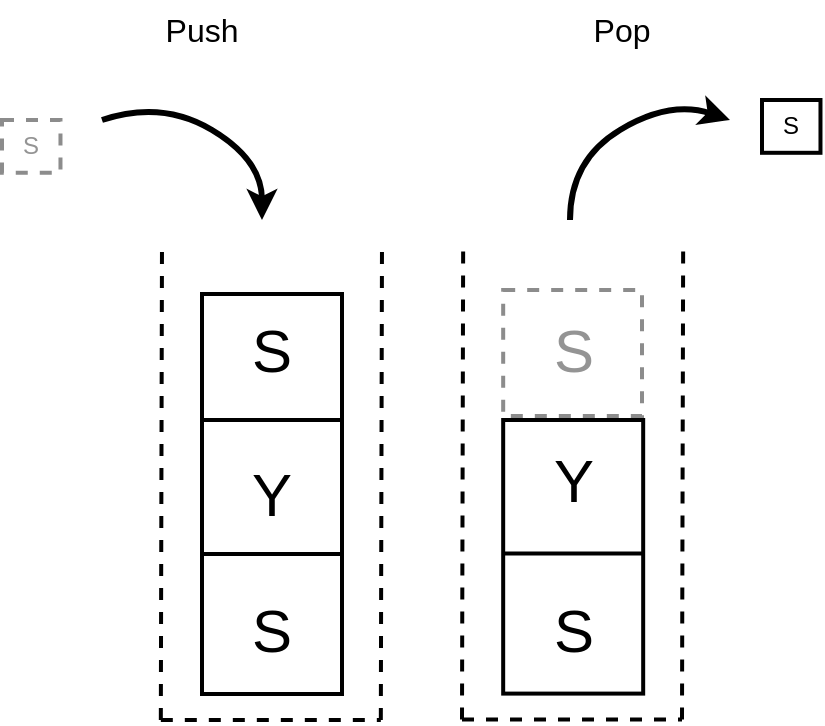 <mxfile version="24.7.12">
  <diagram name="Page-1" id="uUedufk9UOGbAAkUNV6h">
    <mxGraphModel dx="707" dy="678" grid="1" gridSize="10" guides="1" tooltips="1" connect="1" arrows="1" fold="1" page="1" pageScale="1" pageWidth="827" pageHeight="1169" math="0" shadow="0">
      <root>
        <mxCell id="0" />
        <mxCell id="1" parent="0" />
        <mxCell id="Mt6vE0mGcXDzJ4qh7sdB-1" value="" style="rounded=0;whiteSpace=wrap;html=1;fillColor=none;strokeWidth=2;" parent="1" vertex="1">
          <mxGeometry x="150" y="507" width="70" height="200" as="geometry" />
        </mxCell>
        <mxCell id="Mt6vE0mGcXDzJ4qh7sdB-4" value="" style="endArrow=none;html=1;rounded=0;entryX=1;entryY=0.25;entryDx=0;entryDy=0;strokeWidth=2;" parent="1" edge="1">
          <mxGeometry width="50" height="50" relative="1" as="geometry">
            <mxPoint x="150" y="637" as="sourcePoint" />
            <mxPoint x="220" y="637" as="targetPoint" />
            <Array as="points">
              <mxPoint x="190" y="637" />
            </Array>
          </mxGeometry>
        </mxCell>
        <mxCell id="Mt6vE0mGcXDzJ4qh7sdB-6" value="" style="endArrow=none;html=1;rounded=0;entryX=1;entryY=0.25;entryDx=0;entryDy=0;strokeWidth=2;" parent="1" edge="1">
          <mxGeometry width="50" height="50" relative="1" as="geometry">
            <mxPoint x="150" y="570" as="sourcePoint" />
            <mxPoint x="220" y="570" as="targetPoint" />
            <Array as="points">
              <mxPoint x="190" y="570" />
            </Array>
          </mxGeometry>
        </mxCell>
        <mxCell id="Mt6vE0mGcXDzJ4qh7sdB-11" value="" style="endArrow=none;html=1;rounded=0;strokeWidth=2;dashed=1;" parent="1" edge="1">
          <mxGeometry width="50" height="50" relative="1" as="geometry">
            <mxPoint x="129.41" y="720" as="sourcePoint" />
            <mxPoint x="130" y="480" as="targetPoint" />
          </mxGeometry>
        </mxCell>
        <mxCell id="Mt6vE0mGcXDzJ4qh7sdB-13" value="" style="endArrow=none;html=1;rounded=0;strokeWidth=2;dashed=1;" parent="1" edge="1">
          <mxGeometry width="50" height="50" relative="1" as="geometry">
            <mxPoint x="129.41" y="720" as="sourcePoint" />
            <mxPoint x="239.41" y="720" as="targetPoint" />
          </mxGeometry>
        </mxCell>
        <mxCell id="Mt6vE0mGcXDzJ4qh7sdB-14" value="" style="endArrow=none;html=1;rounded=0;strokeWidth=2;dashed=1;" parent="1" edge="1">
          <mxGeometry width="50" height="50" relative="1" as="geometry">
            <mxPoint x="239.41" y="720" as="sourcePoint" />
            <mxPoint x="240" y="480" as="targetPoint" />
          </mxGeometry>
        </mxCell>
        <mxCell id="Mt6vE0mGcXDzJ4qh7sdB-17" value="&lt;font style=&quot;font-size: 30px;&quot;&gt;S&lt;/font&gt;" style="text;html=1;align=center;verticalAlign=middle;whiteSpace=wrap;rounded=0;" parent="1" vertex="1">
          <mxGeometry x="155" y="519.8" width="60" height="30" as="geometry" />
        </mxCell>
        <mxCell id="Mt6vE0mGcXDzJ4qh7sdB-18" value="&lt;font style=&quot;font-size: 30px;&quot;&gt;Y&lt;/font&gt;" style="text;html=1;align=center;verticalAlign=middle;whiteSpace=wrap;rounded=0;" parent="1" vertex="1">
          <mxGeometry x="155" y="591.8" width="60" height="30" as="geometry" />
        </mxCell>
        <mxCell id="Mt6vE0mGcXDzJ4qh7sdB-19" value="&lt;font style=&quot;font-size: 30px;&quot;&gt;S&lt;/font&gt;" style="text;html=1;align=center;verticalAlign=middle;whiteSpace=wrap;rounded=0;" parent="1" vertex="1">
          <mxGeometry x="155" y="660" width="60" height="30" as="geometry" />
        </mxCell>
        <mxCell id="Mt6vE0mGcXDzJ4qh7sdB-20" value="" style="rounded=0;whiteSpace=wrap;html=1;fillColor=none;strokeWidth=2;" parent="1" vertex="1">
          <mxGeometry x="300.59" y="570" width="70" height="136.8" as="geometry" />
        </mxCell>
        <mxCell id="Mt6vE0mGcXDzJ4qh7sdB-21" value="" style="endArrow=none;html=1;rounded=0;entryX=1;entryY=0.25;entryDx=0;entryDy=0;strokeWidth=2;" parent="1" edge="1">
          <mxGeometry width="50" height="50" relative="1" as="geometry">
            <mxPoint x="300.59" y="636.8" as="sourcePoint" />
            <mxPoint x="370.59" y="636.8" as="targetPoint" />
            <Array as="points">
              <mxPoint x="340.59" y="636.8" />
            </Array>
          </mxGeometry>
        </mxCell>
        <mxCell id="Mt6vE0mGcXDzJ4qh7sdB-23" value="" style="endArrow=none;html=1;rounded=0;strokeWidth=2;dashed=1;" parent="1" edge="1">
          <mxGeometry width="50" height="50" relative="1" as="geometry">
            <mxPoint x="280" y="719.8" as="sourcePoint" />
            <mxPoint x="280.59" y="479.8" as="targetPoint" />
          </mxGeometry>
        </mxCell>
        <mxCell id="Mt6vE0mGcXDzJ4qh7sdB-24" value="" style="endArrow=none;html=1;rounded=0;strokeWidth=2;dashed=1;" parent="1" edge="1">
          <mxGeometry width="50" height="50" relative="1" as="geometry">
            <mxPoint x="280" y="719.8" as="sourcePoint" />
            <mxPoint x="390" y="719.8" as="targetPoint" />
          </mxGeometry>
        </mxCell>
        <mxCell id="Mt6vE0mGcXDzJ4qh7sdB-25" value="" style="endArrow=none;html=1;rounded=0;strokeWidth=2;dashed=1;" parent="1" edge="1">
          <mxGeometry width="50" height="50" relative="1" as="geometry">
            <mxPoint x="390" y="719.8" as="sourcePoint" />
            <mxPoint x="390.59" y="479.8" as="targetPoint" />
          </mxGeometry>
        </mxCell>
        <mxCell id="Mt6vE0mGcXDzJ4qh7sdB-26" value="&lt;font color=&quot;#949494&quot; style=&quot;font-size: 30px;&quot;&gt;S&lt;/font&gt;" style="text;html=1;align=center;verticalAlign=middle;whiteSpace=wrap;rounded=0;" parent="1" vertex="1">
          <mxGeometry x="305.59" y="519.8" width="60" height="30" as="geometry" />
        </mxCell>
        <mxCell id="Mt6vE0mGcXDzJ4qh7sdB-27" value="&lt;font style=&quot;font-size: 30px;&quot;&gt;Y&lt;/font&gt;" style="text;html=1;align=center;verticalAlign=middle;whiteSpace=wrap;rounded=0;" parent="1" vertex="1">
          <mxGeometry x="305.59" y="584.8" width="60" height="30" as="geometry" />
        </mxCell>
        <mxCell id="Mt6vE0mGcXDzJ4qh7sdB-28" value="&lt;font style=&quot;font-size: 30px;&quot;&gt;S&lt;/font&gt;" style="text;html=1;align=center;verticalAlign=middle;whiteSpace=wrap;rounded=0;" parent="1" vertex="1">
          <mxGeometry x="305.59" y="659.8" width="60" height="30" as="geometry" />
        </mxCell>
        <mxCell id="Mt6vE0mGcXDzJ4qh7sdB-29" value="" style="curved=1;endArrow=classic;html=1;rounded=0;strokeWidth=3;" parent="1" edge="1">
          <mxGeometry width="50" height="50" relative="1" as="geometry">
            <mxPoint x="100" y="420" as="sourcePoint" />
            <mxPoint x="180" y="470" as="targetPoint" />
            <Array as="points">
              <mxPoint x="130" y="410" />
              <mxPoint x="180" y="440" />
            </Array>
          </mxGeometry>
        </mxCell>
        <mxCell id="Mt6vE0mGcXDzJ4qh7sdB-30" value="&lt;font color=&quot;#949494&quot;&gt;S&lt;/font&gt;" style="rounded=0;whiteSpace=wrap;html=1;fillColor=none;dashed=1;strokeWidth=2;strokeColor=#8C8C8C;" parent="1" vertex="1">
          <mxGeometry x="50" y="420" width="29.24" height="26.4" as="geometry" />
        </mxCell>
        <mxCell id="Mt6vE0mGcXDzJ4qh7sdB-34" value="" style="curved=1;endArrow=classic;html=1;rounded=0;strokeWidth=3;" parent="1" edge="1">
          <mxGeometry width="50" height="50" relative="1" as="geometry">
            <mxPoint x="334" y="470" as="sourcePoint" />
            <mxPoint x="414" y="420" as="targetPoint" />
            <Array as="points">
              <mxPoint x="334" y="440" />
              <mxPoint x="384" y="410" />
            </Array>
          </mxGeometry>
        </mxCell>
        <mxCell id="Mt6vE0mGcXDzJ4qh7sdB-35" value="S" style="rounded=0;whiteSpace=wrap;html=1;fillColor=none;strokeWidth=2;" parent="1" vertex="1">
          <mxGeometry x="430" y="410" width="29.24" height="26.4" as="geometry" />
        </mxCell>
        <mxCell id="Mt6vE0mGcXDzJ4qh7sdB-36" value="" style="rounded=0;whiteSpace=wrap;html=1;fillColor=none;dashed=1;strokeWidth=2;strokeColor=#8C8C8C;" parent="1" vertex="1">
          <mxGeometry x="300.59" y="505" width="69.41" height="63" as="geometry" />
        </mxCell>
        <mxCell id="Mt6vE0mGcXDzJ4qh7sdB-37" value="Push" style="text;html=1;align=center;verticalAlign=middle;whiteSpace=wrap;rounded=0;fontSize=16;fontStyle=0" parent="1" vertex="1">
          <mxGeometry x="120" y="360" width="60" height="30" as="geometry" />
        </mxCell>
        <mxCell id="Mt6vE0mGcXDzJ4qh7sdB-38" value="Pop" style="text;html=1;align=center;verticalAlign=middle;whiteSpace=wrap;rounded=0;fontSize=16;fontStyle=0" parent="1" vertex="1">
          <mxGeometry x="330" y="360" width="60" height="30" as="geometry" />
        </mxCell>
      </root>
    </mxGraphModel>
  </diagram>
</mxfile>
